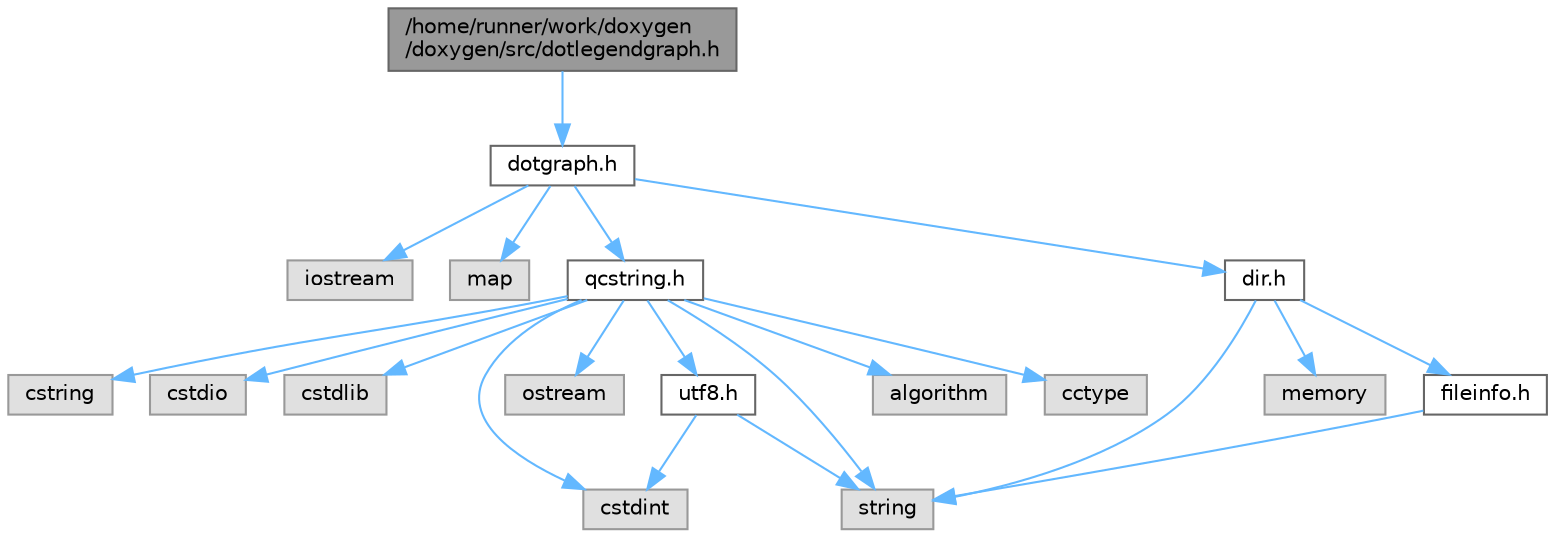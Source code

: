 digraph "/home/runner/work/doxygen/doxygen/src/dotlegendgraph.h"
{
 // INTERACTIVE_SVG=YES
 // LATEX_PDF_SIZE
  bgcolor="transparent";
  edge [fontname=Helvetica,fontsize=10,labelfontname=Helvetica,labelfontsize=10];
  node [fontname=Helvetica,fontsize=10,shape=box,height=0.2,width=0.4];
  Node1 [label="/home/runner/work/doxygen\l/doxygen/src/dotlegendgraph.h",height=0.2,width=0.4,color="gray40", fillcolor="grey60", style="filled", fontcolor="black",tooltip=" "];
  Node1 -> Node2 [color="steelblue1",style="solid"];
  Node2 [label="dotgraph.h",height=0.2,width=0.4,color="grey40", fillcolor="white", style="filled",URL="$d0/daa/dotgraph_8h.html",tooltip=" "];
  Node2 -> Node3 [color="steelblue1",style="solid"];
  Node3 [label="iostream",height=0.2,width=0.4,color="grey60", fillcolor="#E0E0E0", style="filled",tooltip=" "];
  Node2 -> Node4 [color="steelblue1",style="solid"];
  Node4 [label="map",height=0.2,width=0.4,color="grey60", fillcolor="#E0E0E0", style="filled",tooltip=" "];
  Node2 -> Node5 [color="steelblue1",style="solid"];
  Node5 [label="qcstring.h",height=0.2,width=0.4,color="grey40", fillcolor="white", style="filled",URL="$d7/d5c/qcstring_8h.html",tooltip=" "];
  Node5 -> Node6 [color="steelblue1",style="solid"];
  Node6 [label="string",height=0.2,width=0.4,color="grey60", fillcolor="#E0E0E0", style="filled",tooltip=" "];
  Node5 -> Node7 [color="steelblue1",style="solid"];
  Node7 [label="algorithm",height=0.2,width=0.4,color="grey60", fillcolor="#E0E0E0", style="filled",tooltip=" "];
  Node5 -> Node8 [color="steelblue1",style="solid"];
  Node8 [label="cctype",height=0.2,width=0.4,color="grey60", fillcolor="#E0E0E0", style="filled",tooltip=" "];
  Node5 -> Node9 [color="steelblue1",style="solid"];
  Node9 [label="cstring",height=0.2,width=0.4,color="grey60", fillcolor="#E0E0E0", style="filled",tooltip=" "];
  Node5 -> Node10 [color="steelblue1",style="solid"];
  Node10 [label="cstdio",height=0.2,width=0.4,color="grey60", fillcolor="#E0E0E0", style="filled",tooltip=" "];
  Node5 -> Node11 [color="steelblue1",style="solid"];
  Node11 [label="cstdlib",height=0.2,width=0.4,color="grey60", fillcolor="#E0E0E0", style="filled",tooltip=" "];
  Node5 -> Node12 [color="steelblue1",style="solid"];
  Node12 [label="cstdint",height=0.2,width=0.4,color="grey60", fillcolor="#E0E0E0", style="filled",tooltip=" "];
  Node5 -> Node13 [color="steelblue1",style="solid"];
  Node13 [label="ostream",height=0.2,width=0.4,color="grey60", fillcolor="#E0E0E0", style="filled",tooltip=" "];
  Node5 -> Node14 [color="steelblue1",style="solid"];
  Node14 [label="utf8.h",height=0.2,width=0.4,color="grey40", fillcolor="white", style="filled",URL="$db/d7c/utf8_8h.html",tooltip="Various UTF8 related helper functions."];
  Node14 -> Node12 [color="steelblue1",style="solid"];
  Node14 -> Node6 [color="steelblue1",style="solid"];
  Node2 -> Node15 [color="steelblue1",style="solid"];
  Node15 [label="dir.h",height=0.2,width=0.4,color="grey40", fillcolor="white", style="filled",URL="$df/d9c/dir_8h.html",tooltip=" "];
  Node15 -> Node6 [color="steelblue1",style="solid"];
  Node15 -> Node16 [color="steelblue1",style="solid"];
  Node16 [label="memory",height=0.2,width=0.4,color="grey60", fillcolor="#E0E0E0", style="filled",tooltip=" "];
  Node15 -> Node17 [color="steelblue1",style="solid"];
  Node17 [label="fileinfo.h",height=0.2,width=0.4,color="grey40", fillcolor="white", style="filled",URL="$df/d45/fileinfo_8h.html",tooltip=" "];
  Node17 -> Node6 [color="steelblue1",style="solid"];
}
